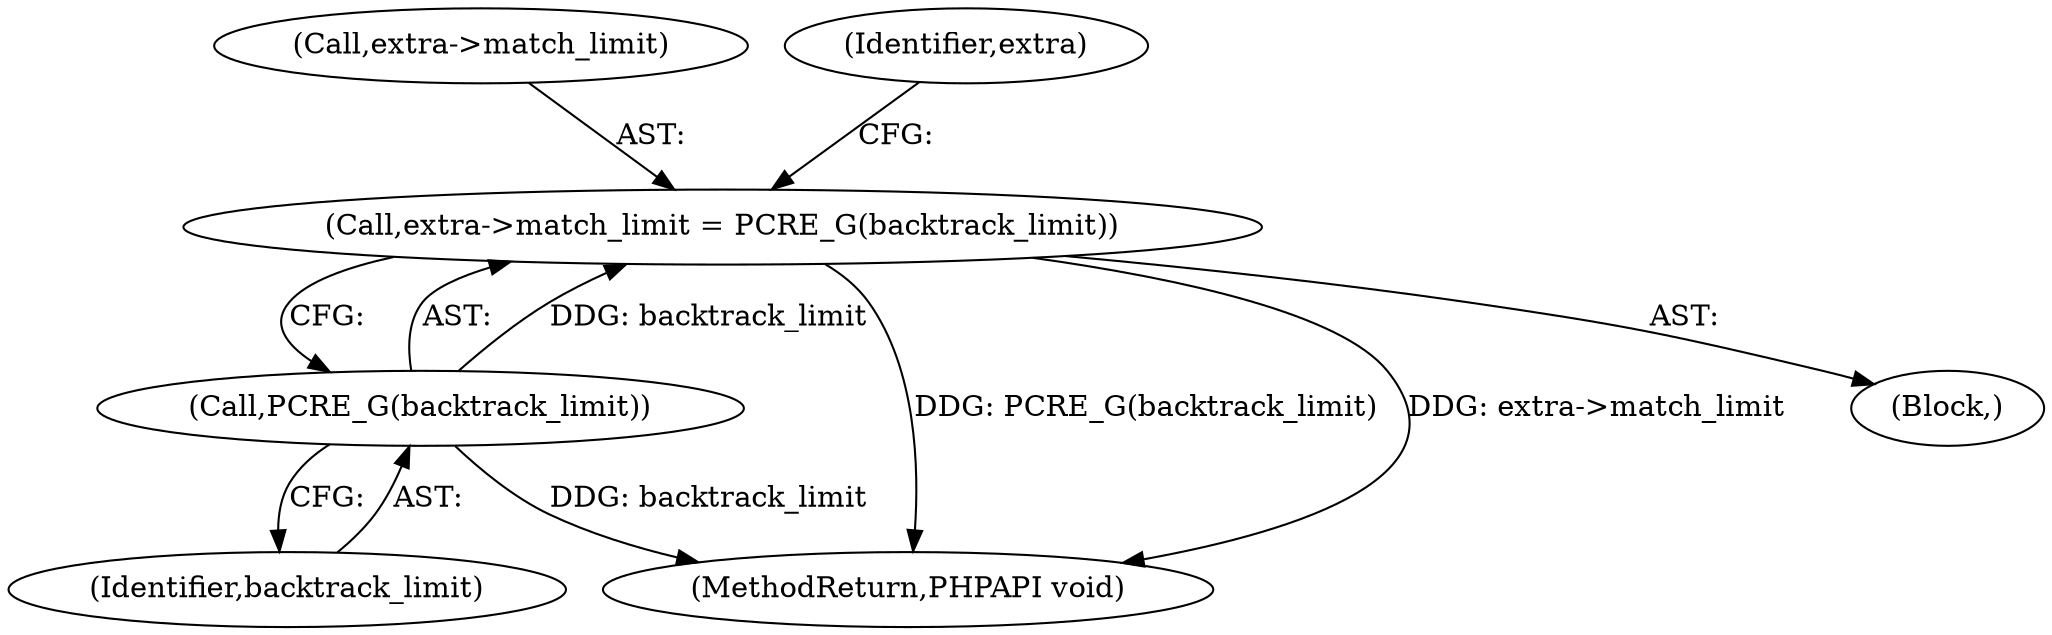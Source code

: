 digraph "0_php_c351b47ce85a3a147cfa801fa9f0149ab4160834@pointer" {
"1000276" [label="(Call,extra->match_limit = PCRE_G(backtrack_limit))"];
"1000280" [label="(Call,PCRE_G(backtrack_limit))"];
"1000868" [label="(MethodReturn,PHPAPI void)"];
"1000150" [label="(Block,)"];
"1000281" [label="(Identifier,backtrack_limit)"];
"1000277" [label="(Call,extra->match_limit)"];
"1000284" [label="(Identifier,extra)"];
"1000276" [label="(Call,extra->match_limit = PCRE_G(backtrack_limit))"];
"1000280" [label="(Call,PCRE_G(backtrack_limit))"];
"1000276" -> "1000150"  [label="AST: "];
"1000276" -> "1000280"  [label="CFG: "];
"1000277" -> "1000276"  [label="AST: "];
"1000280" -> "1000276"  [label="AST: "];
"1000284" -> "1000276"  [label="CFG: "];
"1000276" -> "1000868"  [label="DDG: PCRE_G(backtrack_limit)"];
"1000276" -> "1000868"  [label="DDG: extra->match_limit"];
"1000280" -> "1000276"  [label="DDG: backtrack_limit"];
"1000280" -> "1000281"  [label="CFG: "];
"1000281" -> "1000280"  [label="AST: "];
"1000280" -> "1000868"  [label="DDG: backtrack_limit"];
}
